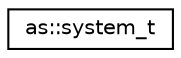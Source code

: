 digraph "Graphical Class Hierarchy"
{
 // LATEX_PDF_SIZE
  edge [fontname="Helvetica",fontsize="10",labelfontname="Helvetica",labelfontsize="10"];
  node [fontname="Helvetica",fontsize="10",shape=record];
  rankdir="LR";
  Node0 [label="as::system_t",height=0.2,width=0.4,color="black", fillcolor="white", style="filled",URL="$structas_1_1system__t.html",tooltip=" "];
}
